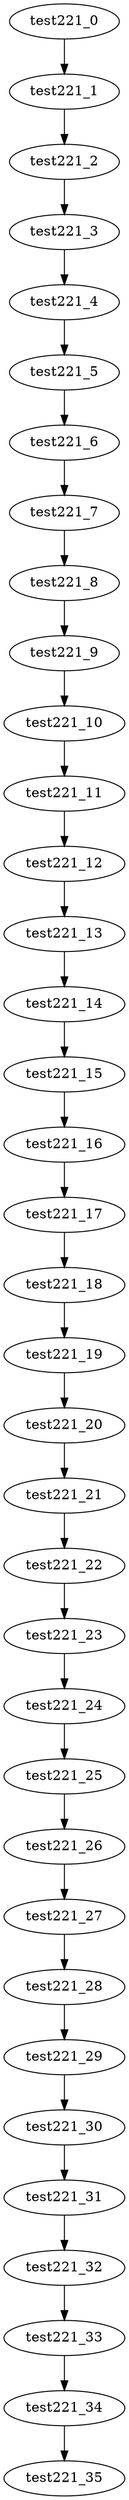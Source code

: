 digraph G {
test221_0->test221_1;
test221_1->test221_2;
test221_2->test221_3;
test221_3->test221_4;
test221_4->test221_5;
test221_5->test221_6;
test221_6->test221_7;
test221_7->test221_8;
test221_8->test221_9;
test221_9->test221_10;
test221_10->test221_11;
test221_11->test221_12;
test221_12->test221_13;
test221_13->test221_14;
test221_14->test221_15;
test221_15->test221_16;
test221_16->test221_17;
test221_17->test221_18;
test221_18->test221_19;
test221_19->test221_20;
test221_20->test221_21;
test221_21->test221_22;
test221_22->test221_23;
test221_23->test221_24;
test221_24->test221_25;
test221_25->test221_26;
test221_26->test221_27;
test221_27->test221_28;
test221_28->test221_29;
test221_29->test221_30;
test221_30->test221_31;
test221_31->test221_32;
test221_32->test221_33;
test221_33->test221_34;
test221_34->test221_35;

}
